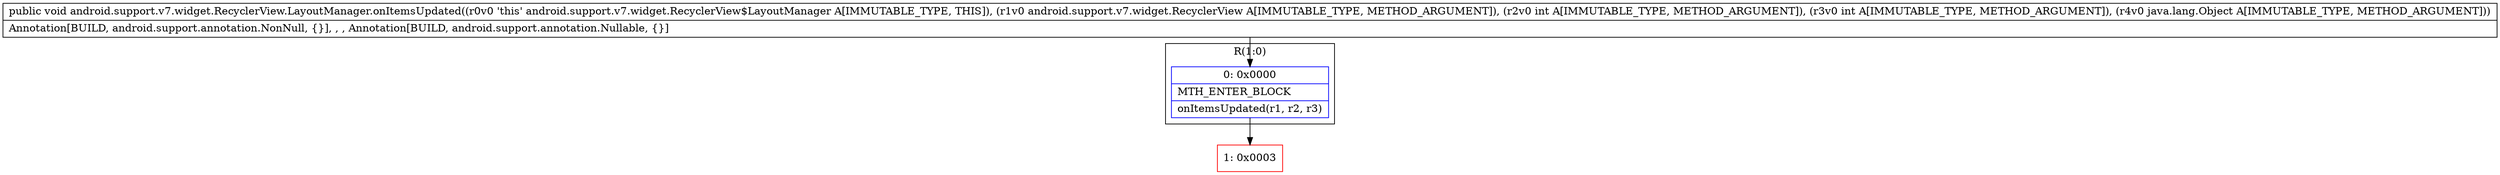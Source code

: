 digraph "CFG forandroid.support.v7.widget.RecyclerView.LayoutManager.onItemsUpdated(Landroid\/support\/v7\/widget\/RecyclerView;IILjava\/lang\/Object;)V" {
subgraph cluster_Region_1592385418 {
label = "R(1:0)";
node [shape=record,color=blue];
Node_0 [shape=record,label="{0\:\ 0x0000|MTH_ENTER_BLOCK\l|onItemsUpdated(r1, r2, r3)\l}"];
}
Node_1 [shape=record,color=red,label="{1\:\ 0x0003}"];
MethodNode[shape=record,label="{public void android.support.v7.widget.RecyclerView.LayoutManager.onItemsUpdated((r0v0 'this' android.support.v7.widget.RecyclerView$LayoutManager A[IMMUTABLE_TYPE, THIS]), (r1v0 android.support.v7.widget.RecyclerView A[IMMUTABLE_TYPE, METHOD_ARGUMENT]), (r2v0 int A[IMMUTABLE_TYPE, METHOD_ARGUMENT]), (r3v0 int A[IMMUTABLE_TYPE, METHOD_ARGUMENT]), (r4v0 java.lang.Object A[IMMUTABLE_TYPE, METHOD_ARGUMENT]))  | Annotation[BUILD, android.support.annotation.NonNull, \{\}], , , Annotation[BUILD, android.support.annotation.Nullable, \{\}]\l}"];
MethodNode -> Node_0;
Node_0 -> Node_1;
}

